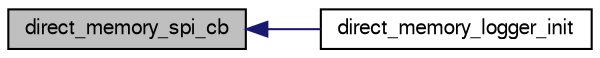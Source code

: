 digraph "direct_memory_spi_cb"
{
  edge [fontname="FreeSans",fontsize="10",labelfontname="FreeSans",labelfontsize="10"];
  node [fontname="FreeSans",fontsize="10",shape=record];
  rankdir="LR";
  Node1 [label="direct_memory_spi_cb",height=0.2,width=0.4,color="black", fillcolor="grey75", style="filled", fontcolor="black"];
  Node1 -> Node2 [dir="back",color="midnightblue",fontsize="10",style="solid",fontname="FreeSans"];
  Node2 [label="direct_memory_logger_init",height=0.2,width=0.4,color="black", fillcolor="white", style="filled",URL="$direct__memory__logger_8h.html#aeba90b7cb63c00c09889d56958933a68"];
}
